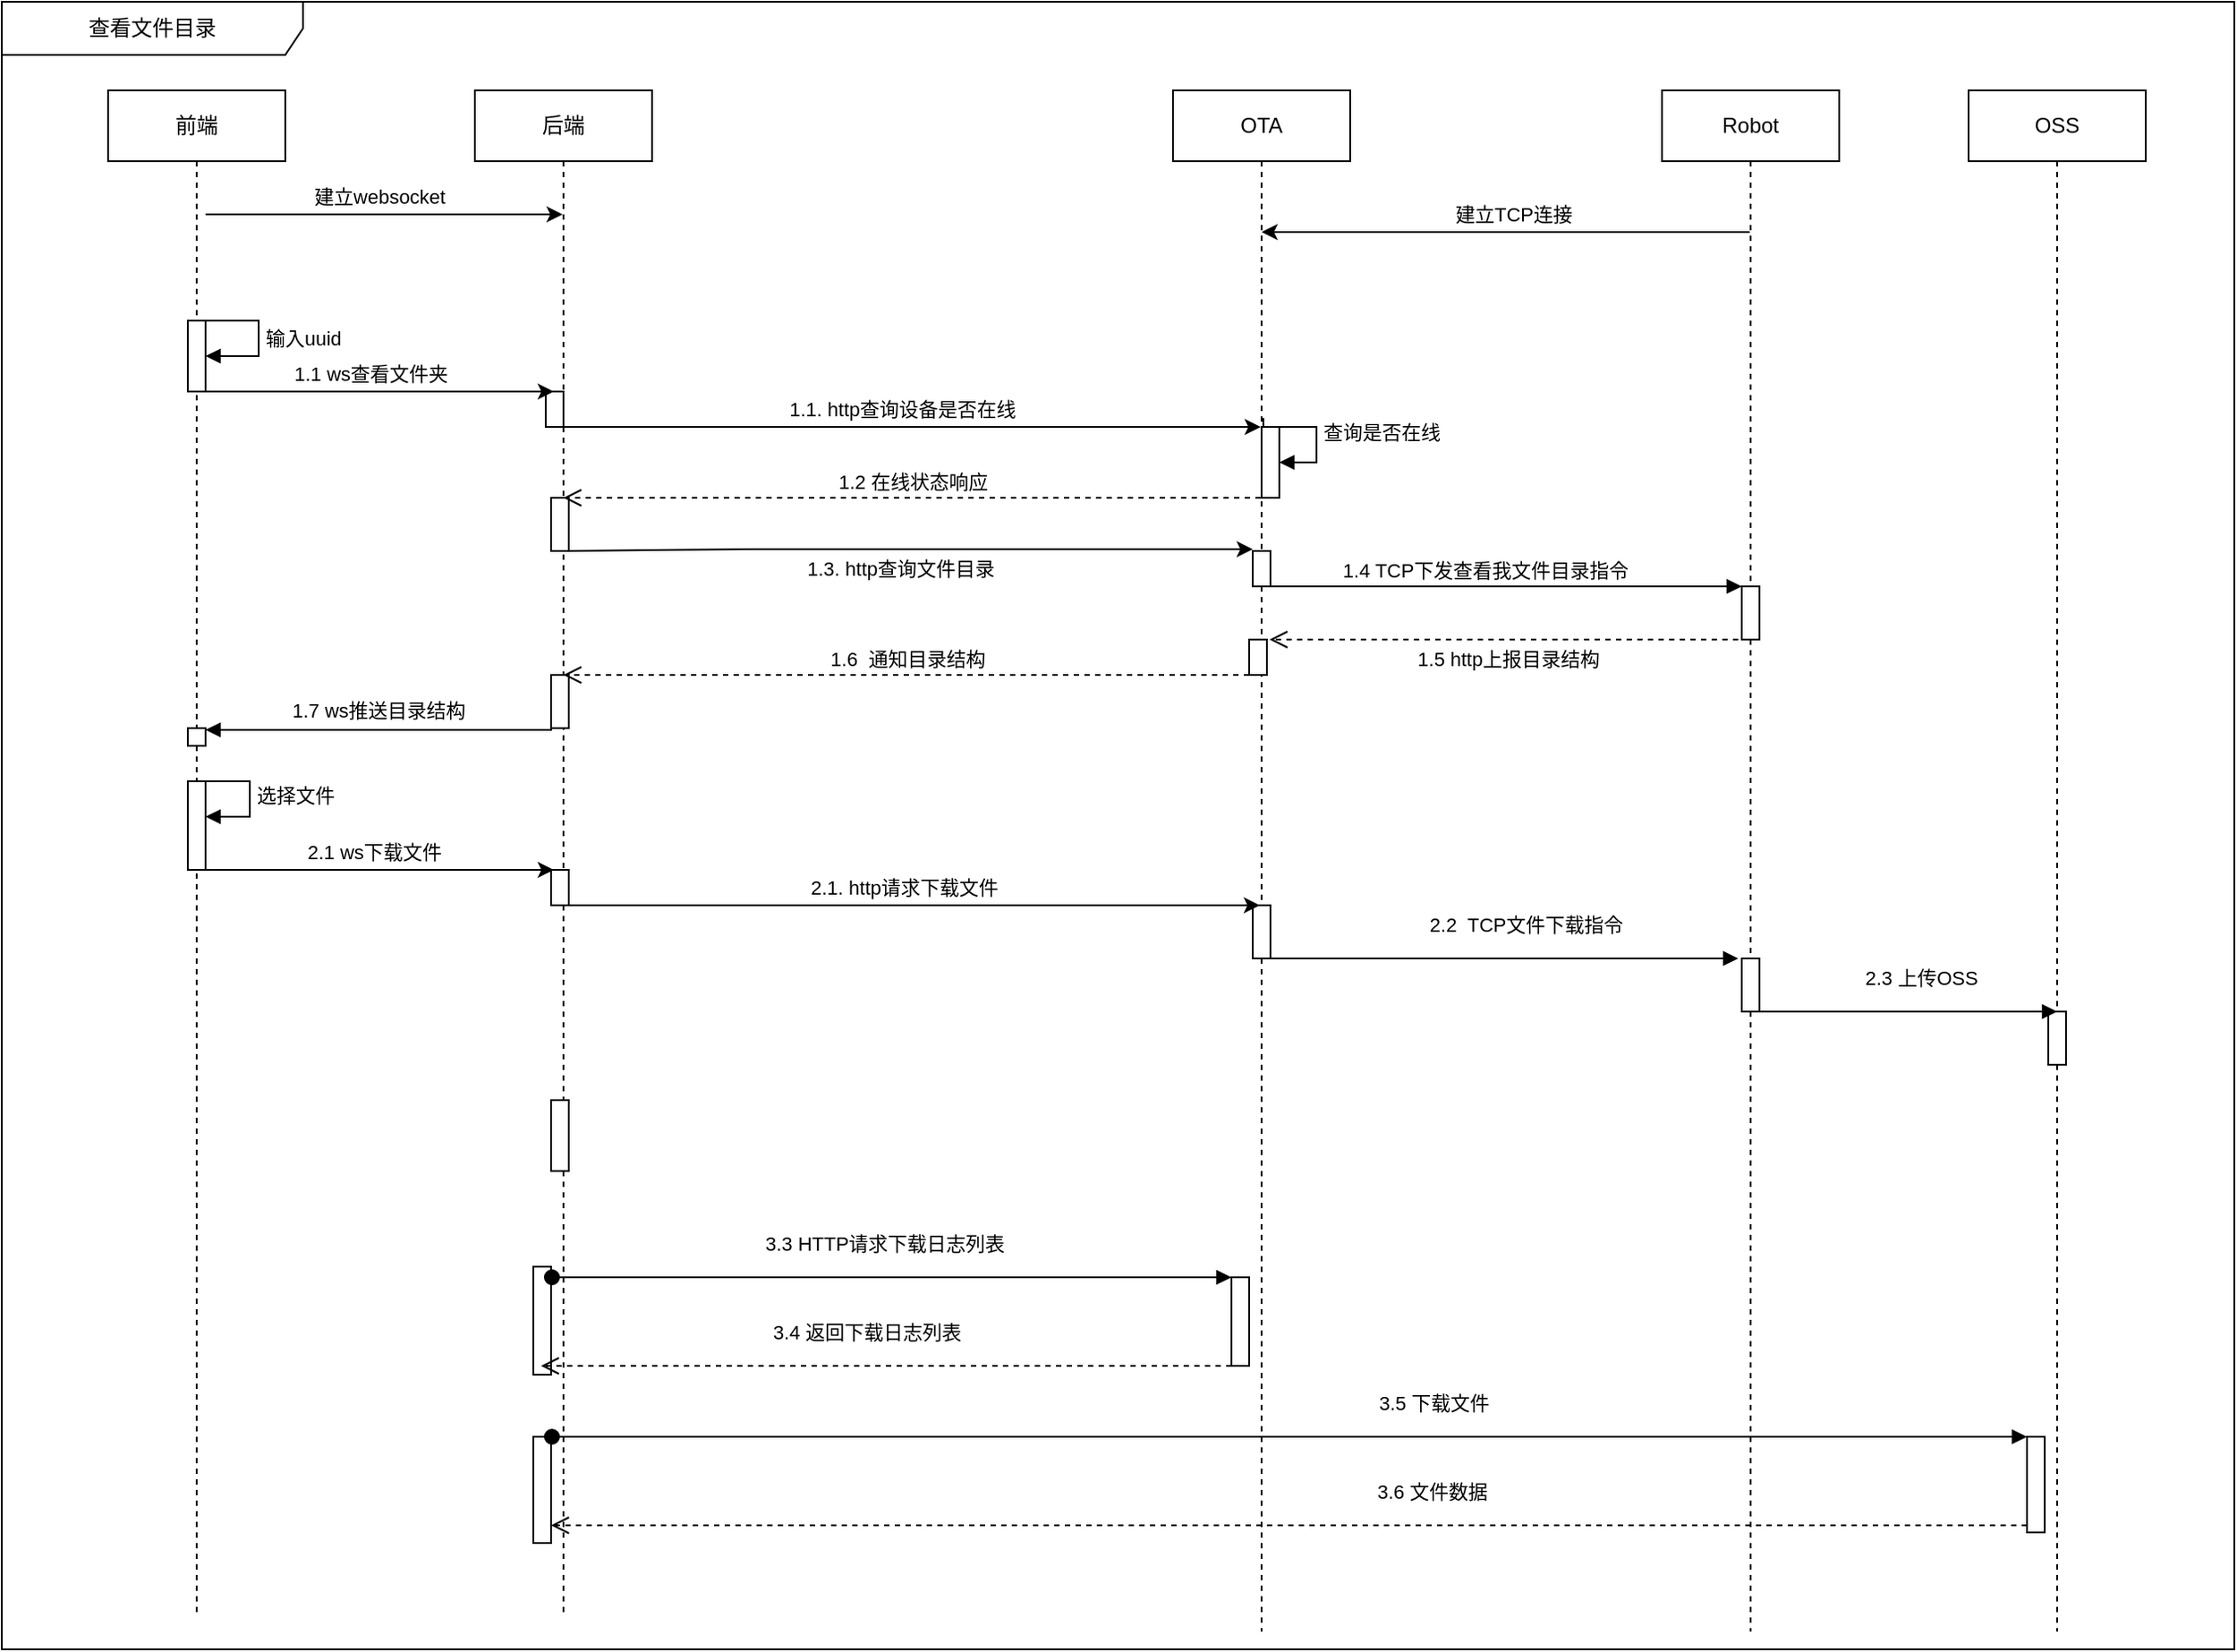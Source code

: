 <mxfile version="21.6.6" type="github">
  <diagram name="第 1 页" id="OGliJOE4tW2DUMZxxRDU">
    <mxGraphModel dx="1379" dy="756" grid="1" gridSize="10" guides="1" tooltips="1" connect="1" arrows="1" fold="1" page="1" pageScale="1" pageWidth="827" pageHeight="1169" math="0" shadow="0">
      <root>
        <mxCell id="0" />
        <mxCell id="1" parent="0" />
        <mxCell id="7R4Kz0LJVm2sexOzA-uK-1" value="Robot" style="shape=umlLifeline;perimeter=lifelinePerimeter;whiteSpace=wrap;html=1;container=1;dropTarget=0;collapsible=0;recursiveResize=0;outlineConnect=0;portConstraint=eastwest;newEdgeStyle={&quot;edgeStyle&quot;:&quot;elbowEdgeStyle&quot;,&quot;elbow&quot;:&quot;vertical&quot;,&quot;curved&quot;:0,&quot;rounded&quot;:0};" parent="1" vertex="1">
          <mxGeometry x="947" y="60" width="100" height="870" as="geometry" />
        </mxCell>
        <mxCell id="7R4Kz0LJVm2sexOzA-uK-2" value="查看文件目录" style="shape=umlFrame;whiteSpace=wrap;html=1;pointerEvents=0;width=170;height=30;" parent="1" vertex="1">
          <mxGeometry x="10" y="10" width="1260" height="930" as="geometry" />
        </mxCell>
        <mxCell id="7R4Kz0LJVm2sexOzA-uK-3" value="OTA" style="shape=umlLifeline;perimeter=lifelinePerimeter;whiteSpace=wrap;html=1;container=1;dropTarget=0;collapsible=0;recursiveResize=0;outlineConnect=0;portConstraint=eastwest;newEdgeStyle={&quot;edgeStyle&quot;:&quot;elbowEdgeStyle&quot;,&quot;elbow&quot;:&quot;vertical&quot;,&quot;curved&quot;:0,&quot;rounded&quot;:0};" parent="1" vertex="1">
          <mxGeometry x="671" y="60" width="100" height="870" as="geometry" />
        </mxCell>
        <mxCell id="7R4Kz0LJVm2sexOzA-uK-8" value="" style="html=1;points=[];perimeter=orthogonalPerimeter;outlineConnect=0;targetShapes=umlLifeline;portConstraint=eastwest;newEdgeStyle={&quot;edgeStyle&quot;:&quot;elbowEdgeStyle&quot;,&quot;elbow&quot;:&quot;vertical&quot;,&quot;curved&quot;:0,&quot;rounded&quot;:0};" parent="7R4Kz0LJVm2sexOzA-uK-3" vertex="1">
          <mxGeometry x="50" y="190" width="10" height="40" as="geometry" />
        </mxCell>
        <mxCell id="7R4Kz0LJVm2sexOzA-uK-9" value="查询是否在线" style="html=1;align=left;spacingLeft=2;endArrow=block;rounded=0;edgeStyle=orthogonalEdgeStyle;curved=0;rounded=0;" parent="7R4Kz0LJVm2sexOzA-uK-3" target="7R4Kz0LJVm2sexOzA-uK-8" edge="1">
          <mxGeometry relative="1" as="geometry">
            <mxPoint x="51" y="185" as="sourcePoint" />
            <Array as="points">
              <mxPoint x="51" y="190" />
              <mxPoint x="81" y="190" />
              <mxPoint x="81" y="210" />
            </Array>
          </mxGeometry>
        </mxCell>
        <mxCell id="7R4Kz0LJVm2sexOzA-uK-22" value="" style="html=1;points=[];perimeter=orthogonalPerimeter;outlineConnect=0;targetShapes=umlLifeline;portConstraint=eastwest;newEdgeStyle={&quot;edgeStyle&quot;:&quot;elbowEdgeStyle&quot;,&quot;elbow&quot;:&quot;vertical&quot;,&quot;curved&quot;:0,&quot;rounded&quot;:0};" parent="7R4Kz0LJVm2sexOzA-uK-3" vertex="1">
          <mxGeometry x="45" y="460" width="10" height="30" as="geometry" />
        </mxCell>
        <mxCell id="k5PXEWsf904mykeDzKS9-10" value="" style="html=1;points=[];perimeter=orthogonalPerimeter;outlineConnect=0;targetShapes=umlLifeline;portConstraint=eastwest;newEdgeStyle={&quot;edgeStyle&quot;:&quot;elbowEdgeStyle&quot;,&quot;elbow&quot;:&quot;vertical&quot;,&quot;curved&quot;:0,&quot;rounded&quot;:0};" parent="7R4Kz0LJVm2sexOzA-uK-3" vertex="1">
          <mxGeometry x="33" y="670" width="10" height="50" as="geometry" />
        </mxCell>
        <mxCell id="dUjvd-HKNAqpHXVFM26k-44" value="" style="html=1;points=[];perimeter=orthogonalPerimeter;outlineConnect=0;targetShapes=umlLifeline;portConstraint=eastwest;newEdgeStyle={&quot;edgeStyle&quot;:&quot;elbowEdgeStyle&quot;,&quot;elbow&quot;:&quot;vertical&quot;,&quot;curved&quot;:0,&quot;rounded&quot;:0};" vertex="1" parent="7R4Kz0LJVm2sexOzA-uK-3">
          <mxGeometry x="45" y="260" width="10" height="20" as="geometry" />
        </mxCell>
        <mxCell id="7R4Kz0LJVm2sexOzA-uK-14" value="" style="html=1;points=[];perimeter=orthogonalPerimeter;outlineConnect=0;targetShapes=umlLifeline;portConstraint=eastwest;newEdgeStyle={&quot;edgeStyle&quot;:&quot;elbowEdgeStyle&quot;,&quot;elbow&quot;:&quot;vertical&quot;,&quot;curved&quot;:0,&quot;rounded&quot;:0};" parent="7R4Kz0LJVm2sexOzA-uK-3" vertex="1">
          <mxGeometry x="43" y="310" width="10" height="20" as="geometry" />
        </mxCell>
        <mxCell id="7R4Kz0LJVm2sexOzA-uK-4" value="后端" style="shape=umlLifeline;perimeter=lifelinePerimeter;whiteSpace=wrap;html=1;container=1;dropTarget=0;collapsible=0;recursiveResize=0;outlineConnect=0;portConstraint=eastwest;newEdgeStyle={&quot;edgeStyle&quot;:&quot;elbowEdgeStyle&quot;,&quot;elbow&quot;:&quot;vertical&quot;,&quot;curved&quot;:0,&quot;rounded&quot;:0};" parent="1" vertex="1">
          <mxGeometry x="277" y="60" width="100" height="860" as="geometry" />
        </mxCell>
        <mxCell id="7R4Kz0LJVm2sexOzA-uK-20" value="" style="html=1;points=[];perimeter=orthogonalPerimeter;outlineConnect=0;targetShapes=umlLifeline;portConstraint=eastwest;newEdgeStyle={&quot;edgeStyle&quot;:&quot;elbowEdgeStyle&quot;,&quot;elbow&quot;:&quot;vertical&quot;,&quot;curved&quot;:0,&quot;rounded&quot;:0};" parent="7R4Kz0LJVm2sexOzA-uK-4" vertex="1">
          <mxGeometry x="43" y="570" width="10" height="40" as="geometry" />
        </mxCell>
        <mxCell id="7R4Kz0LJVm2sexOzA-uK-17" value="" style="html=1;points=[];perimeter=orthogonalPerimeter;outlineConnect=0;targetShapes=umlLifeline;portConstraint=eastwest;newEdgeStyle={&quot;edgeStyle&quot;:&quot;elbowEdgeStyle&quot;,&quot;elbow&quot;:&quot;vertical&quot;,&quot;curved&quot;:0,&quot;rounded&quot;:0};" parent="7R4Kz0LJVm2sexOzA-uK-4" vertex="1">
          <mxGeometry x="43" y="440" width="10" height="20" as="geometry" />
        </mxCell>
        <mxCell id="7R4Kz0LJVm2sexOzA-uK-35" value="" style="html=1;points=[];perimeter=orthogonalPerimeter;outlineConnect=0;targetShapes=umlLifeline;portConstraint=eastwest;newEdgeStyle={&quot;edgeStyle&quot;:&quot;elbowEdgeStyle&quot;,&quot;elbow&quot;:&quot;vertical&quot;,&quot;curved&quot;:0,&quot;rounded&quot;:0};" parent="7R4Kz0LJVm2sexOzA-uK-4" vertex="1">
          <mxGeometry x="43" y="330" width="10" height="30" as="geometry" />
        </mxCell>
        <mxCell id="k5PXEWsf904mykeDzKS9-13" value="" style="html=1;points=[];perimeter=orthogonalPerimeter;outlineConnect=0;targetShapes=umlLifeline;portConstraint=eastwest;newEdgeStyle={&quot;edgeStyle&quot;:&quot;elbowEdgeStyle&quot;,&quot;elbow&quot;:&quot;vertical&quot;,&quot;curved&quot;:0,&quot;rounded&quot;:0};" parent="7R4Kz0LJVm2sexOzA-uK-4" vertex="1">
          <mxGeometry x="33" y="664" width="10" height="61" as="geometry" />
        </mxCell>
        <mxCell id="k5PXEWsf904mykeDzKS9-14" value="" style="html=1;points=[];perimeter=orthogonalPerimeter;outlineConnect=0;targetShapes=umlLifeline;portConstraint=eastwest;newEdgeStyle={&quot;edgeStyle&quot;:&quot;elbowEdgeStyle&quot;,&quot;elbow&quot;:&quot;vertical&quot;,&quot;curved&quot;:0,&quot;rounded&quot;:0};" parent="7R4Kz0LJVm2sexOzA-uK-4" vertex="1">
          <mxGeometry x="33" y="760" width="10" height="60" as="geometry" />
        </mxCell>
        <mxCell id="dUjvd-HKNAqpHXVFM26k-61" value="" style="html=1;points=[];perimeter=orthogonalPerimeter;outlineConnect=0;targetShapes=umlLifeline;portConstraint=eastwest;newEdgeStyle={&quot;edgeStyle&quot;:&quot;elbowEdgeStyle&quot;,&quot;elbow&quot;:&quot;vertical&quot;,&quot;curved&quot;:0,&quot;rounded&quot;:0};" vertex="1" parent="7R4Kz0LJVm2sexOzA-uK-4">
          <mxGeometry x="40" y="170" width="10" height="20" as="geometry" />
        </mxCell>
        <mxCell id="dUjvd-HKNAqpHXVFM26k-40" value="" style="html=1;points=[];perimeter=orthogonalPerimeter;outlineConnect=0;targetShapes=umlLifeline;portConstraint=eastwest;newEdgeStyle={&quot;edgeStyle&quot;:&quot;elbowEdgeStyle&quot;,&quot;elbow&quot;:&quot;vertical&quot;,&quot;curved&quot;:0,&quot;rounded&quot;:0};" vertex="1" parent="7R4Kz0LJVm2sexOzA-uK-4">
          <mxGeometry x="43" y="230" width="10" height="30" as="geometry" />
        </mxCell>
        <mxCell id="7R4Kz0LJVm2sexOzA-uK-11" value="" style="html=1;points=[];perimeter=orthogonalPerimeter;outlineConnect=0;targetShapes=umlLifeline;portConstraint=eastwest;newEdgeStyle={&quot;edgeStyle&quot;:&quot;elbowEdgeStyle&quot;,&quot;elbow&quot;:&quot;vertical&quot;,&quot;curved&quot;:0,&quot;rounded&quot;:0};" parent="1" vertex="1">
          <mxGeometry x="992" y="340" width="10" height="30" as="geometry" />
        </mxCell>
        <mxCell id="7R4Kz0LJVm2sexOzA-uK-12" value="1.4 TCP下发查看我文件目录指令" style="html=1;verticalAlign=bottom;endArrow=block;edgeStyle=elbowEdgeStyle;elbow=vertical;curved=0;rounded=0;startArrow=none;" parent="1" edge="1">
          <mxGeometry x="-0.09" relative="1" as="geometry">
            <mxPoint x="726" y="340" as="sourcePoint" />
            <Array as="points">
              <mxPoint x="957" y="340" />
              <mxPoint x="927" y="330" />
              <mxPoint x="797" y="350" />
              <mxPoint x="757" y="350" />
              <mxPoint x="797" y="320" />
              <mxPoint x="967" y="310" />
            </Array>
            <mxPoint as="offset" />
            <mxPoint x="992" y="340" as="targetPoint" />
          </mxGeometry>
        </mxCell>
        <mxCell id="7R4Kz0LJVm2sexOzA-uK-13" value="1.5 http上报目录结构" style="html=1;verticalAlign=bottom;endArrow=open;dashed=1;endSize=8;edgeStyle=elbowEdgeStyle;elbow=vertical;curved=0;rounded=0;startArrow=none;" parent="1" edge="1">
          <mxGeometry x="-0.017" y="20" relative="1" as="geometry">
            <mxPoint x="725.5" y="370" as="targetPoint" />
            <Array as="points">
              <mxPoint x="835" y="370" />
              <mxPoint x="890" y="500" />
              <mxPoint x="850" y="470" />
              <mxPoint x="870" y="480" />
              <mxPoint x="900" y="440" />
            </Array>
            <mxPoint as="offset" />
            <mxPoint x="990" y="370" as="sourcePoint" />
          </mxGeometry>
        </mxCell>
        <mxCell id="7R4Kz0LJVm2sexOzA-uK-15" value="1.6&amp;nbsp; 通知目录结构" style="html=1;verticalAlign=bottom;endArrow=open;dashed=1;endSize=8;edgeStyle=elbowEdgeStyle;elbow=vertical;curved=0;rounded=0;" parent="1" source="7R4Kz0LJVm2sexOzA-uK-14" target="7R4Kz0LJVm2sexOzA-uK-4" edge="1">
          <mxGeometry relative="1" as="geometry">
            <mxPoint x="685" y="480" as="sourcePoint" />
            <mxPoint x="318" y="410" as="targetPoint" />
            <Array as="points">
              <mxPoint x="580" y="390" />
              <mxPoint x="555" y="470" />
              <mxPoint x="635" y="500" />
              <mxPoint x="545" y="490" />
              <mxPoint x="425" y="480" />
              <mxPoint x="365" y="520" />
              <mxPoint x="565" y="480" />
            </Array>
          </mxGeometry>
        </mxCell>
        <mxCell id="7R4Kz0LJVm2sexOzA-uK-26" value="" style="html=1;points=[];perimeter=orthogonalPerimeter;outlineConnect=0;targetShapes=umlLifeline;portConstraint=eastwest;newEdgeStyle={&quot;edgeStyle&quot;:&quot;elbowEdgeStyle&quot;,&quot;elbow&quot;:&quot;vertical&quot;,&quot;curved&quot;:0,&quot;rounded&quot;:0};" parent="1" vertex="1">
          <mxGeometry x="992" y="550" width="10" height="30" as="geometry" />
        </mxCell>
        <mxCell id="7R4Kz0LJVm2sexOzA-uK-27" value="2.2&amp;nbsp; TCP文件下载指令" style="html=1;verticalAlign=bottom;endArrow=block;edgeStyle=elbowEdgeStyle;elbow=vertical;curved=0;rounded=0;" parent="1" edge="1">
          <mxGeometry x="0.094" y="10" relative="1" as="geometry">
            <mxPoint x="725" y="550" as="sourcePoint" />
            <Array as="points">
              <mxPoint x="785" y="550" />
              <mxPoint x="835" y="540" />
              <mxPoint x="790" y="620" />
              <mxPoint x="960" y="610" />
            </Array>
            <mxPoint as="offset" />
            <mxPoint x="990" y="550" as="targetPoint" />
          </mxGeometry>
        </mxCell>
        <mxCell id="k5PXEWsf904mykeDzKS9-1" value="1.2 在线状态响应" style="html=1;verticalAlign=bottom;endArrow=open;dashed=1;endSize=8;edgeStyle=elbowEdgeStyle;elbow=vertical;curved=0;rounded=0;" parent="1" target="7R4Kz0LJVm2sexOzA-uK-4" edge="1" source="7R4Kz0LJVm2sexOzA-uK-3">
          <mxGeometry relative="1" as="geometry">
            <mxPoint x="325" y="255" as="targetPoint" />
            <Array as="points">
              <mxPoint x="620" y="290" />
              <mxPoint x="579" y="225" />
              <mxPoint x="599" y="235" />
              <mxPoint x="629" y="195" />
            </Array>
            <mxPoint as="offset" />
            <mxPoint x="710" y="270" as="sourcePoint" />
          </mxGeometry>
        </mxCell>
        <mxCell id="k5PXEWsf904mykeDzKS9-6" value="OSS" style="shape=umlLifeline;perimeter=lifelinePerimeter;whiteSpace=wrap;html=1;container=1;dropTarget=0;collapsible=0;recursiveResize=0;outlineConnect=0;portConstraint=eastwest;newEdgeStyle={&quot;edgeStyle&quot;:&quot;elbowEdgeStyle&quot;,&quot;elbow&quot;:&quot;vertical&quot;,&quot;curved&quot;:0,&quot;rounded&quot;:0};" parent="1" vertex="1">
          <mxGeometry x="1120" y="60" width="100" height="870" as="geometry" />
        </mxCell>
        <mxCell id="k5PXEWsf904mykeDzKS9-15" value="" style="html=1;points=[];perimeter=orthogonalPerimeter;outlineConnect=0;targetShapes=umlLifeline;portConstraint=eastwest;newEdgeStyle={&quot;edgeStyle&quot;:&quot;elbowEdgeStyle&quot;,&quot;elbow&quot;:&quot;vertical&quot;,&quot;curved&quot;:0,&quot;rounded&quot;:0};" parent="k5PXEWsf904mykeDzKS9-6" vertex="1">
          <mxGeometry x="33" y="760" width="10" height="54" as="geometry" />
        </mxCell>
        <mxCell id="dUjvd-HKNAqpHXVFM26k-74" value="" style="html=1;points=[];perimeter=orthogonalPerimeter;outlineConnect=0;targetShapes=umlLifeline;portConstraint=eastwest;newEdgeStyle={&quot;edgeStyle&quot;:&quot;elbowEdgeStyle&quot;,&quot;elbow&quot;:&quot;vertical&quot;,&quot;curved&quot;:0,&quot;rounded&quot;:0};" vertex="1" parent="k5PXEWsf904mykeDzKS9-6">
          <mxGeometry x="45" y="520" width="10" height="30" as="geometry" />
        </mxCell>
        <mxCell id="k5PXEWsf904mykeDzKS9-7" value="2.3 上传OSS" style="html=1;verticalAlign=bottom;endArrow=block;edgeStyle=elbowEdgeStyle;elbow=vertical;curved=0;rounded=0;" parent="1" edge="1">
          <mxGeometry x="0.077" y="10" relative="1" as="geometry">
            <mxPoint x="1002" y="580" as="sourcePoint" />
            <Array as="points">
              <mxPoint x="1062" y="580" />
              <mxPoint x="1112" y="570" />
              <mxPoint x="1067" y="650" />
              <mxPoint x="1237" y="640" />
            </Array>
            <mxPoint as="offset" />
            <mxPoint x="1170" y="580" as="targetPoint" />
          </mxGeometry>
        </mxCell>
        <mxCell id="k5PXEWsf904mykeDzKS9-8" value="3.3 HTTP请求下载日志列表" style="html=1;verticalAlign=bottom;startArrow=oval;endArrow=block;startSize=8;edgeStyle=elbowEdgeStyle;elbow=vertical;curved=0;rounded=0;" parent="1" edge="1">
          <mxGeometry x="-0.022" y="10" relative="1" as="geometry">
            <mxPoint x="320.5" y="730" as="sourcePoint" />
            <mxPoint x="704" y="730" as="targetPoint" />
            <Array as="points">
              <mxPoint x="390.5" y="730" />
            </Array>
            <mxPoint as="offset" />
          </mxGeometry>
        </mxCell>
        <mxCell id="k5PXEWsf904mykeDzKS9-9" value="3.4 返回下载日志列表" style="html=1;verticalAlign=bottom;endArrow=open;dashed=1;endSize=8;edgeStyle=elbowEdgeStyle;elbow=vertical;curved=0;rounded=0;startArrow=none;" parent="1" edge="1" source="k5PXEWsf904mykeDzKS9-10">
          <mxGeometry x="0.057" y="-10" relative="1" as="geometry">
            <mxPoint x="314.324" y="780.0" as="targetPoint" />
            <Array as="points">
              <mxPoint x="468" y="780" />
              <mxPoint x="328" y="790" />
              <mxPoint x="984" y="815" />
              <mxPoint x="944" y="785" />
              <mxPoint x="964" y="795" />
              <mxPoint x="994" y="755" />
            </Array>
            <mxPoint as="offset" />
            <mxPoint x="813" y="785" as="sourcePoint" />
          </mxGeometry>
        </mxCell>
        <mxCell id="k5PXEWsf904mykeDzKS9-12" value="3.5 下载文件" style="html=1;verticalAlign=bottom;startArrow=oval;endArrow=block;startSize=8;edgeStyle=elbowEdgeStyle;elbow=vertical;curved=0;rounded=0;" parent="1" edge="1" target="k5PXEWsf904mykeDzKS9-15">
          <mxGeometry x="0.195" y="10" relative="1" as="geometry">
            <mxPoint x="320.5" y="820" as="sourcePoint" />
            <mxPoint x="1155.5" y="820" as="targetPoint" />
            <Array as="points">
              <mxPoint x="390.5" y="820" />
            </Array>
            <mxPoint as="offset" />
          </mxGeometry>
        </mxCell>
        <mxCell id="k5PXEWsf904mykeDzKS9-16" value="3.6 文件数据" style="html=1;verticalAlign=bottom;endArrow=open;dashed=1;endSize=8;edgeStyle=elbowEdgeStyle;elbow=vertical;curved=0;rounded=0;startArrow=none;" parent="1" edge="1" target="k5PXEWsf904mykeDzKS9-14" source="k5PXEWsf904mykeDzKS9-15">
          <mxGeometry x="-0.196" y="-10" relative="1" as="geometry">
            <mxPoint x="328" y="880" as="targetPoint" />
            <Array as="points">
              <mxPoint x="678" y="870" />
              <mxPoint x="949.5" y="850" />
              <mxPoint x="969.5" y="860" />
              <mxPoint x="999.5" y="820" />
            </Array>
            <mxPoint x="-1" as="offset" />
            <mxPoint x="818.5" y="850" as="sourcePoint" />
          </mxGeometry>
        </mxCell>
        <mxCell id="dUjvd-HKNAqpHXVFM26k-39" value="前端" style="shape=umlLifeline;perimeter=lifelinePerimeter;whiteSpace=wrap;html=1;container=1;dropTarget=0;collapsible=0;recursiveResize=0;outlineConnect=0;portConstraint=eastwest;newEdgeStyle={&quot;edgeStyle&quot;:&quot;elbowEdgeStyle&quot;,&quot;elbow&quot;:&quot;vertical&quot;,&quot;curved&quot;:0,&quot;rounded&quot;:0};" vertex="1" parent="1">
          <mxGeometry x="70" y="60" width="100" height="860" as="geometry" />
        </mxCell>
        <mxCell id="dUjvd-HKNAqpHXVFM26k-41" value="" style="html=1;points=[];perimeter=orthogonalPerimeter;outlineConnect=0;targetShapes=umlLifeline;portConstraint=eastwest;newEdgeStyle={&quot;edgeStyle&quot;:&quot;elbowEdgeStyle&quot;,&quot;elbow&quot;:&quot;vertical&quot;,&quot;curved&quot;:0,&quot;rounded&quot;:0};" vertex="1" parent="dUjvd-HKNAqpHXVFM26k-39">
          <mxGeometry x="45" y="130" width="10" height="40" as="geometry" />
        </mxCell>
        <mxCell id="dUjvd-HKNAqpHXVFM26k-42" value="输入uuid" style="html=1;align=left;spacingLeft=2;endArrow=block;rounded=0;edgeStyle=orthogonalEdgeStyle;curved=0;rounded=0;" edge="1" parent="dUjvd-HKNAqpHXVFM26k-39" source="dUjvd-HKNAqpHXVFM26k-41" target="dUjvd-HKNAqpHXVFM26k-41">
          <mxGeometry relative="1" as="geometry">
            <mxPoint x="50" y="110" as="sourcePoint" />
            <Array as="points">
              <mxPoint x="85" y="130" />
              <mxPoint x="85" y="150" />
            </Array>
          </mxGeometry>
        </mxCell>
        <mxCell id="dUjvd-HKNAqpHXVFM26k-45" value="" style="html=1;points=[];perimeter=orthogonalPerimeter;outlineConnect=0;targetShapes=umlLifeline;portConstraint=eastwest;newEdgeStyle={&quot;edgeStyle&quot;:&quot;elbowEdgeStyle&quot;,&quot;elbow&quot;:&quot;vertical&quot;,&quot;curved&quot;:0,&quot;rounded&quot;:0};" vertex="1" parent="dUjvd-HKNAqpHXVFM26k-39">
          <mxGeometry x="45" y="360" width="10" height="10" as="geometry" />
        </mxCell>
        <mxCell id="dUjvd-HKNAqpHXVFM26k-67" value="" style="html=1;points=[];perimeter=orthogonalPerimeter;outlineConnect=0;targetShapes=umlLifeline;portConstraint=eastwest;newEdgeStyle={&quot;edgeStyle&quot;:&quot;elbowEdgeStyle&quot;,&quot;elbow&quot;:&quot;vertical&quot;,&quot;curved&quot;:0,&quot;rounded&quot;:0};" vertex="1" parent="dUjvd-HKNAqpHXVFM26k-39">
          <mxGeometry x="45" y="390" width="10" height="50" as="geometry" />
        </mxCell>
        <mxCell id="dUjvd-HKNAqpHXVFM26k-48" value="" style="endArrow=classic;html=1;rounded=0;" edge="1" parent="1">
          <mxGeometry width="50" height="50" relative="1" as="geometry">
            <mxPoint x="125" y="130" as="sourcePoint" />
            <mxPoint x="326.5" y="130" as="targetPoint" />
          </mxGeometry>
        </mxCell>
        <mxCell id="dUjvd-HKNAqpHXVFM26k-50" value="建立websocket" style="edgeLabel;html=1;align=center;verticalAlign=middle;resizable=0;points=[];" vertex="1" connectable="0" parent="dUjvd-HKNAqpHXVFM26k-48">
          <mxGeometry x="-0.031" relative="1" as="geometry">
            <mxPoint y="-10" as="offset" />
          </mxGeometry>
        </mxCell>
        <mxCell id="dUjvd-HKNAqpHXVFM26k-51" value="" style="endArrow=classic;html=1;rounded=0;" edge="1" parent="1" source="7R4Kz0LJVm2sexOzA-uK-1" target="7R4Kz0LJVm2sexOzA-uK-3">
          <mxGeometry width="50" height="50" relative="1" as="geometry">
            <mxPoint x="1000" y="120" as="sourcePoint" />
            <mxPoint x="726" y="120" as="targetPoint" />
            <Array as="points">
              <mxPoint x="880" y="140" />
            </Array>
          </mxGeometry>
        </mxCell>
        <mxCell id="dUjvd-HKNAqpHXVFM26k-52" value="建立TCP连接" style="edgeLabel;html=1;align=center;verticalAlign=middle;resizable=0;points=[];" vertex="1" connectable="0" parent="dUjvd-HKNAqpHXVFM26k-51">
          <mxGeometry x="-0.031" relative="1" as="geometry">
            <mxPoint y="-10" as="offset" />
          </mxGeometry>
        </mxCell>
        <mxCell id="dUjvd-HKNAqpHXVFM26k-55" value="" style="endArrow=classic;html=1;rounded=0;" edge="1" parent="1">
          <mxGeometry width="50" height="50" relative="1" as="geometry">
            <mxPoint x="120" y="230" as="sourcePoint" />
            <mxPoint x="321.5" y="230" as="targetPoint" />
          </mxGeometry>
        </mxCell>
        <mxCell id="dUjvd-HKNAqpHXVFM26k-56" value="1.1 ws查看文件夹" style="edgeLabel;html=1;align=center;verticalAlign=middle;resizable=0;points=[];" vertex="1" connectable="0" parent="dUjvd-HKNAqpHXVFM26k-55">
          <mxGeometry x="-0.031" relative="1" as="geometry">
            <mxPoint y="-10" as="offset" />
          </mxGeometry>
        </mxCell>
        <mxCell id="dUjvd-HKNAqpHXVFM26k-59" value="" style="endArrow=classic;html=1;rounded=0;" edge="1" parent="1" source="7R4Kz0LJVm2sexOzA-uK-4" target="7R4Kz0LJVm2sexOzA-uK-3">
          <mxGeometry width="50" height="50" relative="1" as="geometry">
            <mxPoint x="330" y="240" as="sourcePoint" />
            <mxPoint x="531.5" y="240" as="targetPoint" />
            <Array as="points">
              <mxPoint x="440" y="250" />
            </Array>
          </mxGeometry>
        </mxCell>
        <mxCell id="dUjvd-HKNAqpHXVFM26k-60" value="1.1. http查询设备是否在线" style="edgeLabel;html=1;align=center;verticalAlign=middle;resizable=0;points=[];" vertex="1" connectable="0" parent="dUjvd-HKNAqpHXVFM26k-59">
          <mxGeometry x="-0.031" relative="1" as="geometry">
            <mxPoint y="-10" as="offset" />
          </mxGeometry>
        </mxCell>
        <mxCell id="dUjvd-HKNAqpHXVFM26k-62" value="" style="endArrow=classic;html=1;rounded=0;" edge="1" parent="1">
          <mxGeometry width="50" height="50" relative="1" as="geometry">
            <mxPoint x="330" y="320" as="sourcePoint" />
            <mxPoint x="716" y="319" as="targetPoint" />
            <Array as="points">
              <mxPoint x="435" y="319" />
            </Array>
          </mxGeometry>
        </mxCell>
        <mxCell id="dUjvd-HKNAqpHXVFM26k-63" value="1.3. http查询文件目录" style="edgeLabel;html=1;align=center;verticalAlign=middle;resizable=0;points=[];" vertex="1" connectable="0" parent="dUjvd-HKNAqpHXVFM26k-62">
          <mxGeometry x="-0.031" relative="1" as="geometry">
            <mxPoint y="11" as="offset" />
          </mxGeometry>
        </mxCell>
        <mxCell id="7R4Kz0LJVm2sexOzA-uK-18" value="1.7 ws推送目录结构" style="html=1;align=left;spacingLeft=2;endArrow=block;rounded=0;edgeStyle=orthogonalEdgeStyle;curved=0;rounded=0;" parent="1" target="dUjvd-HKNAqpHXVFM26k-45" edge="1">
          <mxGeometry x="0.541" y="-11" relative="1" as="geometry">
            <mxPoint x="320" y="420" as="sourcePoint" />
            <Array as="points">
              <mxPoint x="320" y="421" />
            </Array>
            <mxPoint x="119.5" y="440" as="targetPoint" />
            <mxPoint as="offset" />
          </mxGeometry>
        </mxCell>
        <mxCell id="dUjvd-HKNAqpHXVFM26k-68" value="选择文件" style="html=1;align=left;spacingLeft=2;endArrow=block;rounded=0;edgeStyle=orthogonalEdgeStyle;curved=0;rounded=0;" edge="1" parent="1" target="dUjvd-HKNAqpHXVFM26k-67">
          <mxGeometry relative="1" as="geometry">
            <mxPoint x="120" y="450" as="sourcePoint" />
            <Array as="points">
              <mxPoint x="150" y="450" />
              <mxPoint x="150" y="470" />
            </Array>
            <mxPoint x="130" y="470" as="targetPoint" />
          </mxGeometry>
        </mxCell>
        <mxCell id="dUjvd-HKNAqpHXVFM26k-69" value="" style="endArrow=classic;html=1;rounded=0;" edge="1" parent="1">
          <mxGeometry width="50" height="50" relative="1" as="geometry">
            <mxPoint x="125" y="500" as="sourcePoint" />
            <mxPoint x="321.5" y="500" as="targetPoint" />
          </mxGeometry>
        </mxCell>
        <mxCell id="dUjvd-HKNAqpHXVFM26k-70" value="2.1 ws下载文件" style="edgeLabel;html=1;align=center;verticalAlign=middle;resizable=0;points=[];" vertex="1" connectable="0" parent="dUjvd-HKNAqpHXVFM26k-69">
          <mxGeometry x="-0.031" relative="1" as="geometry">
            <mxPoint y="-10" as="offset" />
          </mxGeometry>
        </mxCell>
        <mxCell id="dUjvd-HKNAqpHXVFM26k-72" value="" style="endArrow=classic;html=1;rounded=0;entryX=0.4;entryY=0;entryDx=0;entryDy=0;entryPerimeter=0;" edge="1" parent="1">
          <mxGeometry width="50" height="50" relative="1" as="geometry">
            <mxPoint x="330" y="520" as="sourcePoint" />
            <mxPoint x="720" y="520" as="targetPoint" />
            <Array as="points">
              <mxPoint x="443" y="520" />
            </Array>
          </mxGeometry>
        </mxCell>
        <mxCell id="dUjvd-HKNAqpHXVFM26k-73" value="2.1. http请求下载文件" style="edgeLabel;html=1;align=center;verticalAlign=middle;resizable=0;points=[];" vertex="1" connectable="0" parent="dUjvd-HKNAqpHXVFM26k-72">
          <mxGeometry x="-0.031" relative="1" as="geometry">
            <mxPoint y="-10" as="offset" />
          </mxGeometry>
        </mxCell>
      </root>
    </mxGraphModel>
  </diagram>
</mxfile>
